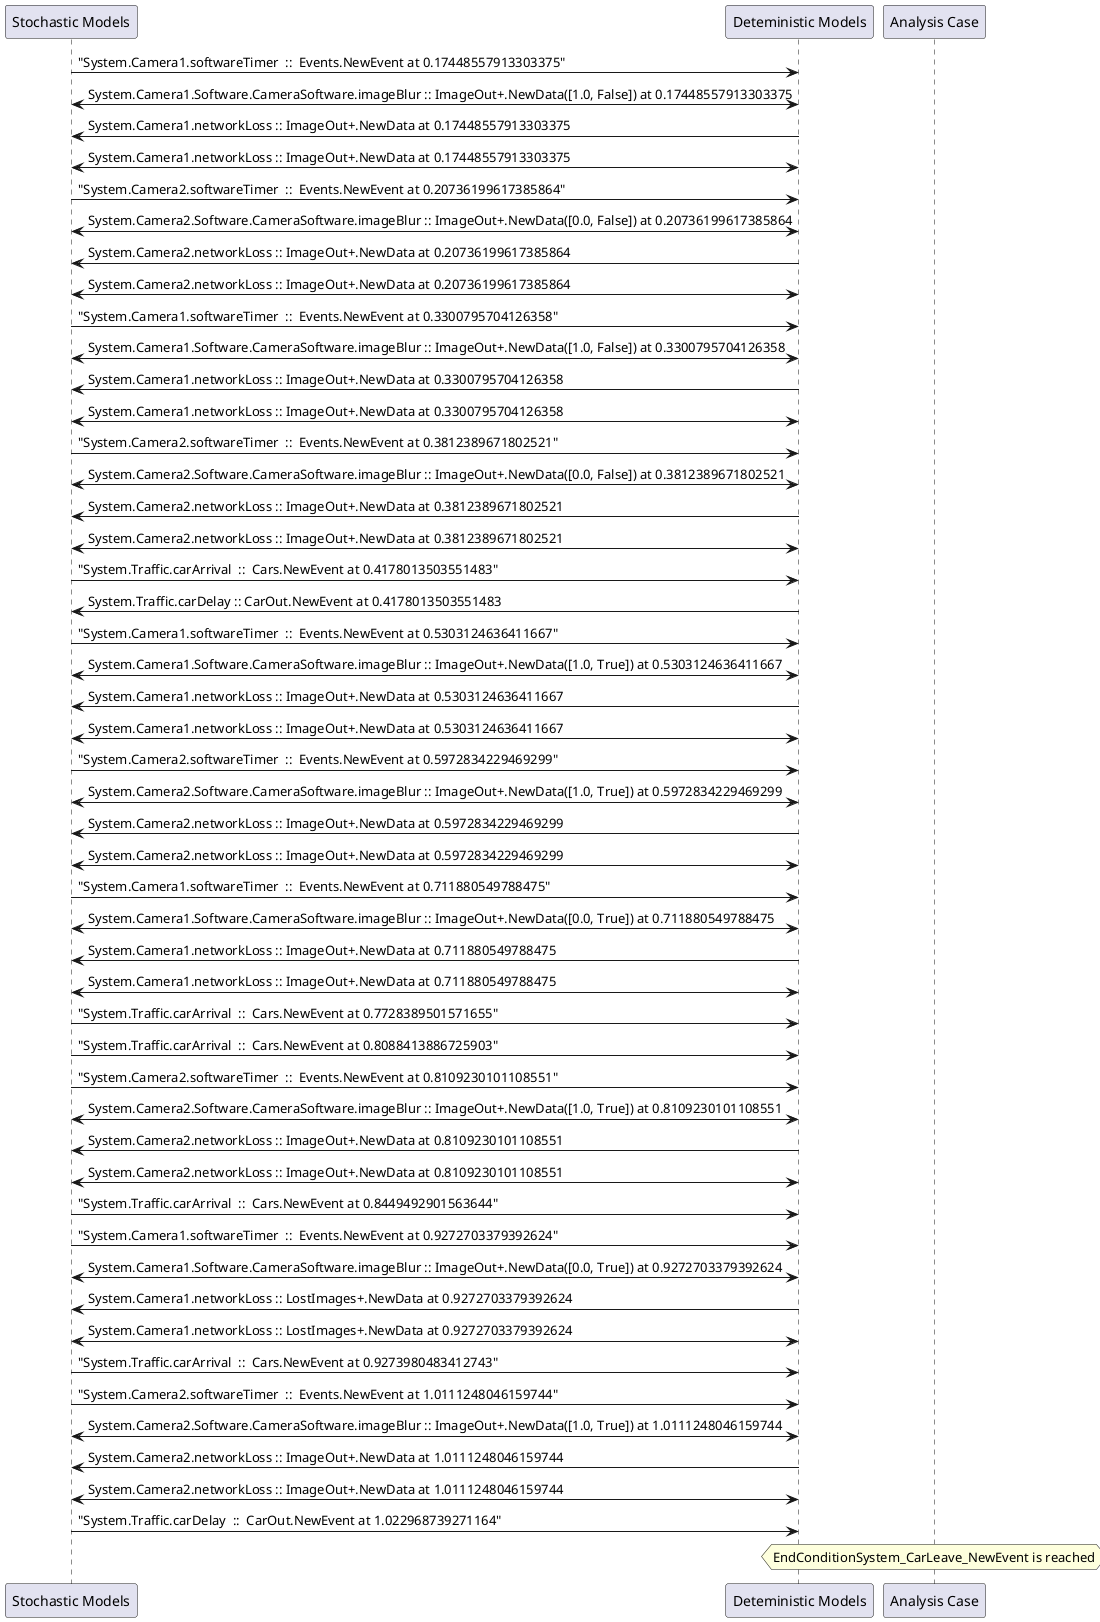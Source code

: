 
	@startuml
	participant "Stochastic Models" as stochmodel
	participant "Deteministic Models" as detmodel
	participant "Analysis Case" as analysis
	{18997_stop} stochmodel -> detmodel : "System.Camera1.softwareTimer  ::  Events.NewEvent at 0.17448557913303375"
detmodel <-> stochmodel : System.Camera1.Software.CameraSoftware.imageBlur :: ImageOut+.NewData([1.0, False]) at 0.17448557913303375
detmodel -> stochmodel : System.Camera1.networkLoss :: ImageOut+.NewData at 0.17448557913303375
detmodel <-> stochmodel : System.Camera1.networkLoss :: ImageOut+.NewData at 0.17448557913303375
{19013_stop} stochmodel -> detmodel : "System.Camera2.softwareTimer  ::  Events.NewEvent at 0.20736199617385864"
detmodel <-> stochmodel : System.Camera2.Software.CameraSoftware.imageBlur :: ImageOut+.NewData([0.0, False]) at 0.20736199617385864
detmodel -> stochmodel : System.Camera2.networkLoss :: ImageOut+.NewData at 0.20736199617385864
detmodel <-> stochmodel : System.Camera2.networkLoss :: ImageOut+.NewData at 0.20736199617385864
{18998_stop} stochmodel -> detmodel : "System.Camera1.softwareTimer  ::  Events.NewEvent at 0.3300795704126358"
detmodel <-> stochmodel : System.Camera1.Software.CameraSoftware.imageBlur :: ImageOut+.NewData([1.0, False]) at 0.3300795704126358
detmodel -> stochmodel : System.Camera1.networkLoss :: ImageOut+.NewData at 0.3300795704126358
detmodel <-> stochmodel : System.Camera1.networkLoss :: ImageOut+.NewData at 0.3300795704126358
{19014_stop} stochmodel -> detmodel : "System.Camera2.softwareTimer  ::  Events.NewEvent at 0.3812389671802521"
detmodel <-> stochmodel : System.Camera2.Software.CameraSoftware.imageBlur :: ImageOut+.NewData([0.0, False]) at 0.3812389671802521
detmodel -> stochmodel : System.Camera2.networkLoss :: ImageOut+.NewData at 0.3812389671802521
detmodel <-> stochmodel : System.Camera2.networkLoss :: ImageOut+.NewData at 0.3812389671802521
{19029_stop} stochmodel -> detmodel : "System.Traffic.carArrival  ::  Cars.NewEvent at 0.4178013503551483"
{19039_start} detmodel -> stochmodel : System.Traffic.carDelay :: CarOut.NewEvent at 0.4178013503551483
{18999_stop} stochmodel -> detmodel : "System.Camera1.softwareTimer  ::  Events.NewEvent at 0.5303124636411667"
detmodel <-> stochmodel : System.Camera1.Software.CameraSoftware.imageBlur :: ImageOut+.NewData([1.0, True]) at 0.5303124636411667
detmodel -> stochmodel : System.Camera1.networkLoss :: ImageOut+.NewData at 0.5303124636411667
detmodel <-> stochmodel : System.Camera1.networkLoss :: ImageOut+.NewData at 0.5303124636411667
{19015_stop} stochmodel -> detmodel : "System.Camera2.softwareTimer  ::  Events.NewEvent at 0.5972834229469299"
detmodel <-> stochmodel : System.Camera2.Software.CameraSoftware.imageBlur :: ImageOut+.NewData([1.0, True]) at 0.5972834229469299
detmodel -> stochmodel : System.Camera2.networkLoss :: ImageOut+.NewData at 0.5972834229469299
detmodel <-> stochmodel : System.Camera2.networkLoss :: ImageOut+.NewData at 0.5972834229469299
{19000_stop} stochmodel -> detmodel : "System.Camera1.softwareTimer  ::  Events.NewEvent at 0.711880549788475"
detmodel <-> stochmodel : System.Camera1.Software.CameraSoftware.imageBlur :: ImageOut+.NewData([0.0, True]) at 0.711880549788475
detmodel -> stochmodel : System.Camera1.networkLoss :: ImageOut+.NewData at 0.711880549788475
detmodel <-> stochmodel : System.Camera1.networkLoss :: ImageOut+.NewData at 0.711880549788475
{19030_stop} stochmodel -> detmodel : "System.Traffic.carArrival  ::  Cars.NewEvent at 0.7728389501571655"
{19031_stop} stochmodel -> detmodel : "System.Traffic.carArrival  ::  Cars.NewEvent at 0.8088413886725903"
{19016_stop} stochmodel -> detmodel : "System.Camera2.softwareTimer  ::  Events.NewEvent at 0.8109230101108551"
detmodel <-> stochmodel : System.Camera2.Software.CameraSoftware.imageBlur :: ImageOut+.NewData([1.0, True]) at 0.8109230101108551
detmodel -> stochmodel : System.Camera2.networkLoss :: ImageOut+.NewData at 0.8109230101108551
detmodel <-> stochmodel : System.Camera2.networkLoss :: ImageOut+.NewData at 0.8109230101108551
{19032_stop} stochmodel -> detmodel : "System.Traffic.carArrival  ::  Cars.NewEvent at 0.8449492901563644"
{19001_stop} stochmodel -> detmodel : "System.Camera1.softwareTimer  ::  Events.NewEvent at 0.9272703379392624"
detmodel <-> stochmodel : System.Camera1.Software.CameraSoftware.imageBlur :: ImageOut+.NewData([0.0, True]) at 0.9272703379392624
detmodel -> stochmodel : System.Camera1.networkLoss :: LostImages+.NewData at 0.9272703379392624
detmodel <-> stochmodel : System.Camera1.networkLoss :: LostImages+.NewData at 0.9272703379392624
{19033_stop} stochmodel -> detmodel : "System.Traffic.carArrival  ::  Cars.NewEvent at 0.9273980483412743"
{19017_stop} stochmodel -> detmodel : "System.Camera2.softwareTimer  ::  Events.NewEvent at 1.0111248046159744"
detmodel <-> stochmodel : System.Camera2.Software.CameraSoftware.imageBlur :: ImageOut+.NewData([1.0, True]) at 1.0111248046159744
detmodel -> stochmodel : System.Camera2.networkLoss :: ImageOut+.NewData at 1.0111248046159744
detmodel <-> stochmodel : System.Camera2.networkLoss :: ImageOut+.NewData at 1.0111248046159744
{19039_stop} stochmodel -> detmodel : "System.Traffic.carDelay  ::  CarOut.NewEvent at 1.022968739271164"
{19039_start} <-> {19039_stop} : delay
hnote over analysis 
EndConditionSystem_CarLeave_NewEvent is reached
endnote
@enduml